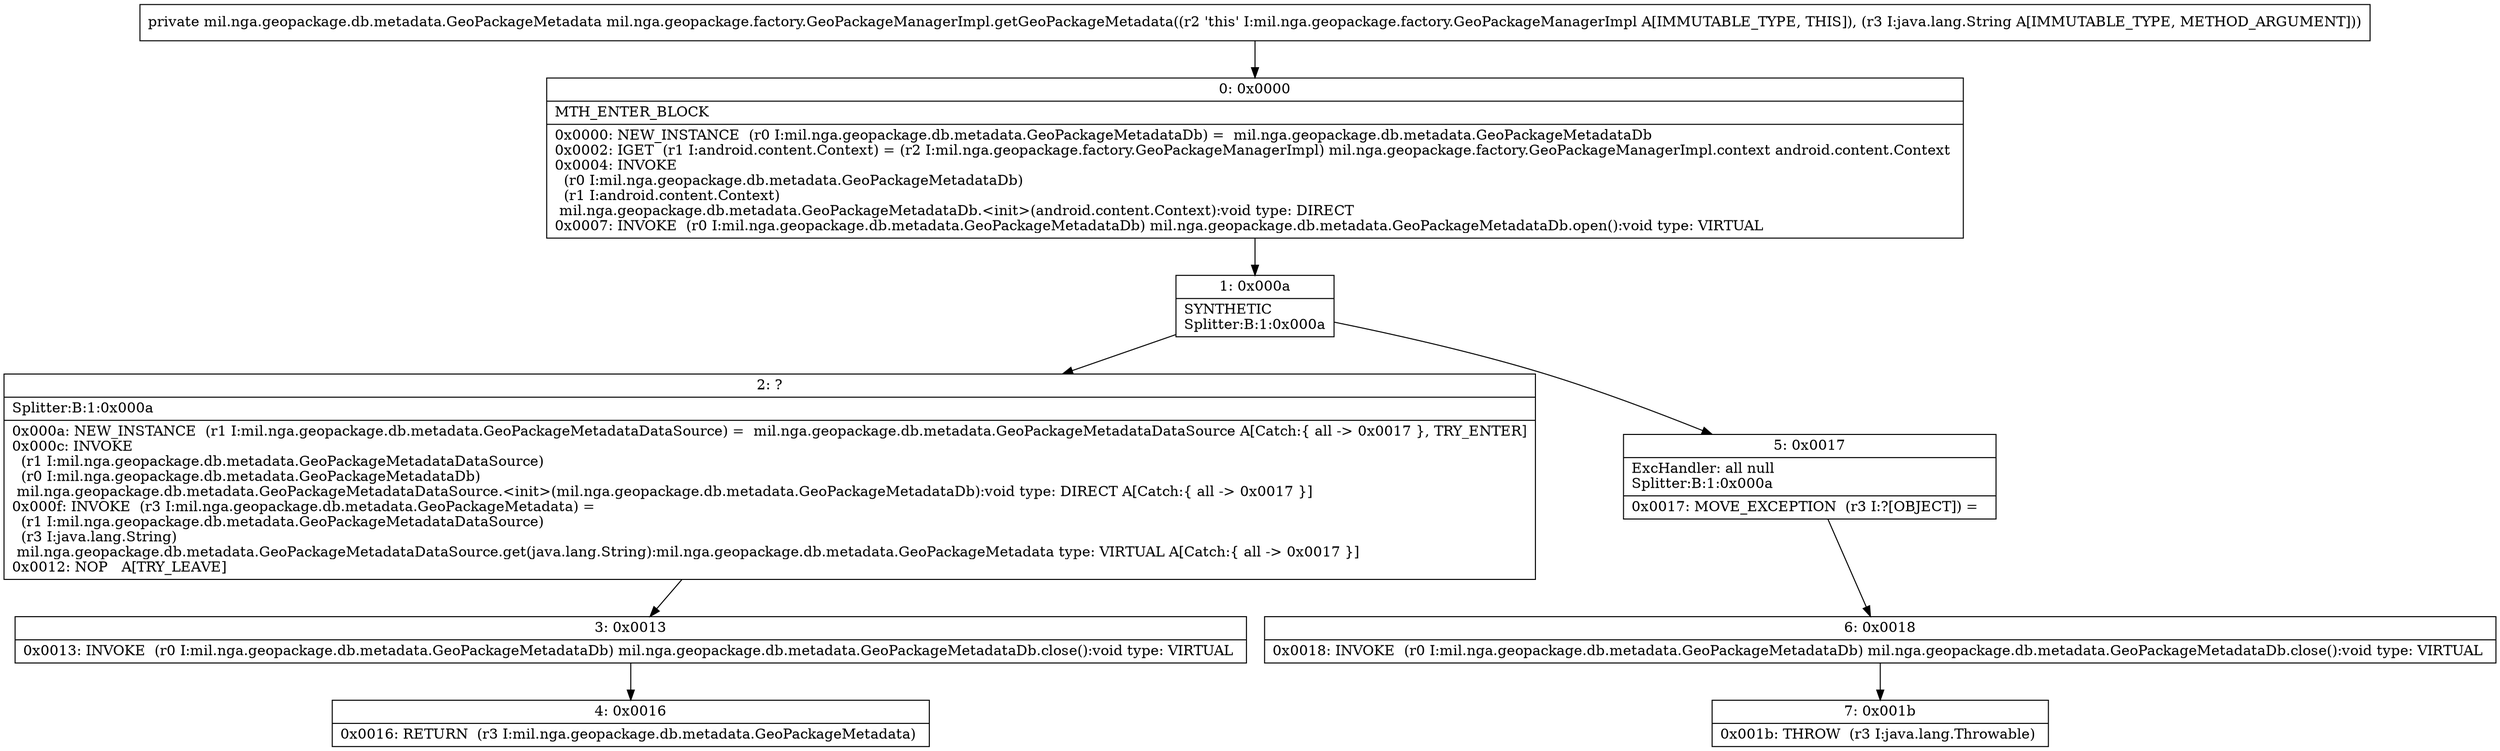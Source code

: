 digraph "CFG formil.nga.geopackage.factory.GeoPackageManagerImpl.getGeoPackageMetadata(Ljava\/lang\/String;)Lmil\/nga\/geopackage\/db\/metadata\/GeoPackageMetadata;" {
Node_0 [shape=record,label="{0\:\ 0x0000|MTH_ENTER_BLOCK\l|0x0000: NEW_INSTANCE  (r0 I:mil.nga.geopackage.db.metadata.GeoPackageMetadataDb) =  mil.nga.geopackage.db.metadata.GeoPackageMetadataDb \l0x0002: IGET  (r1 I:android.content.Context) = (r2 I:mil.nga.geopackage.factory.GeoPackageManagerImpl) mil.nga.geopackage.factory.GeoPackageManagerImpl.context android.content.Context \l0x0004: INVOKE  \l  (r0 I:mil.nga.geopackage.db.metadata.GeoPackageMetadataDb)\l  (r1 I:android.content.Context)\l mil.nga.geopackage.db.metadata.GeoPackageMetadataDb.\<init\>(android.content.Context):void type: DIRECT \l0x0007: INVOKE  (r0 I:mil.nga.geopackage.db.metadata.GeoPackageMetadataDb) mil.nga.geopackage.db.metadata.GeoPackageMetadataDb.open():void type: VIRTUAL \l}"];
Node_1 [shape=record,label="{1\:\ 0x000a|SYNTHETIC\lSplitter:B:1:0x000a\l}"];
Node_2 [shape=record,label="{2\:\ ?|Splitter:B:1:0x000a\l|0x000a: NEW_INSTANCE  (r1 I:mil.nga.geopackage.db.metadata.GeoPackageMetadataDataSource) =  mil.nga.geopackage.db.metadata.GeoPackageMetadataDataSource A[Catch:\{ all \-\> 0x0017 \}, TRY_ENTER]\l0x000c: INVOKE  \l  (r1 I:mil.nga.geopackage.db.metadata.GeoPackageMetadataDataSource)\l  (r0 I:mil.nga.geopackage.db.metadata.GeoPackageMetadataDb)\l mil.nga.geopackage.db.metadata.GeoPackageMetadataDataSource.\<init\>(mil.nga.geopackage.db.metadata.GeoPackageMetadataDb):void type: DIRECT A[Catch:\{ all \-\> 0x0017 \}]\l0x000f: INVOKE  (r3 I:mil.nga.geopackage.db.metadata.GeoPackageMetadata) = \l  (r1 I:mil.nga.geopackage.db.metadata.GeoPackageMetadataDataSource)\l  (r3 I:java.lang.String)\l mil.nga.geopackage.db.metadata.GeoPackageMetadataDataSource.get(java.lang.String):mil.nga.geopackage.db.metadata.GeoPackageMetadata type: VIRTUAL A[Catch:\{ all \-\> 0x0017 \}]\l0x0012: NOP   A[TRY_LEAVE]\l}"];
Node_3 [shape=record,label="{3\:\ 0x0013|0x0013: INVOKE  (r0 I:mil.nga.geopackage.db.metadata.GeoPackageMetadataDb) mil.nga.geopackage.db.metadata.GeoPackageMetadataDb.close():void type: VIRTUAL \l}"];
Node_4 [shape=record,label="{4\:\ 0x0016|0x0016: RETURN  (r3 I:mil.nga.geopackage.db.metadata.GeoPackageMetadata) \l}"];
Node_5 [shape=record,label="{5\:\ 0x0017|ExcHandler: all null\lSplitter:B:1:0x000a\l|0x0017: MOVE_EXCEPTION  (r3 I:?[OBJECT]) =  \l}"];
Node_6 [shape=record,label="{6\:\ 0x0018|0x0018: INVOKE  (r0 I:mil.nga.geopackage.db.metadata.GeoPackageMetadataDb) mil.nga.geopackage.db.metadata.GeoPackageMetadataDb.close():void type: VIRTUAL \l}"];
Node_7 [shape=record,label="{7\:\ 0x001b|0x001b: THROW  (r3 I:java.lang.Throwable) \l}"];
MethodNode[shape=record,label="{private mil.nga.geopackage.db.metadata.GeoPackageMetadata mil.nga.geopackage.factory.GeoPackageManagerImpl.getGeoPackageMetadata((r2 'this' I:mil.nga.geopackage.factory.GeoPackageManagerImpl A[IMMUTABLE_TYPE, THIS]), (r3 I:java.lang.String A[IMMUTABLE_TYPE, METHOD_ARGUMENT])) }"];
MethodNode -> Node_0;
Node_0 -> Node_1;
Node_1 -> Node_2;
Node_1 -> Node_5;
Node_2 -> Node_3;
Node_3 -> Node_4;
Node_5 -> Node_6;
Node_6 -> Node_7;
}

